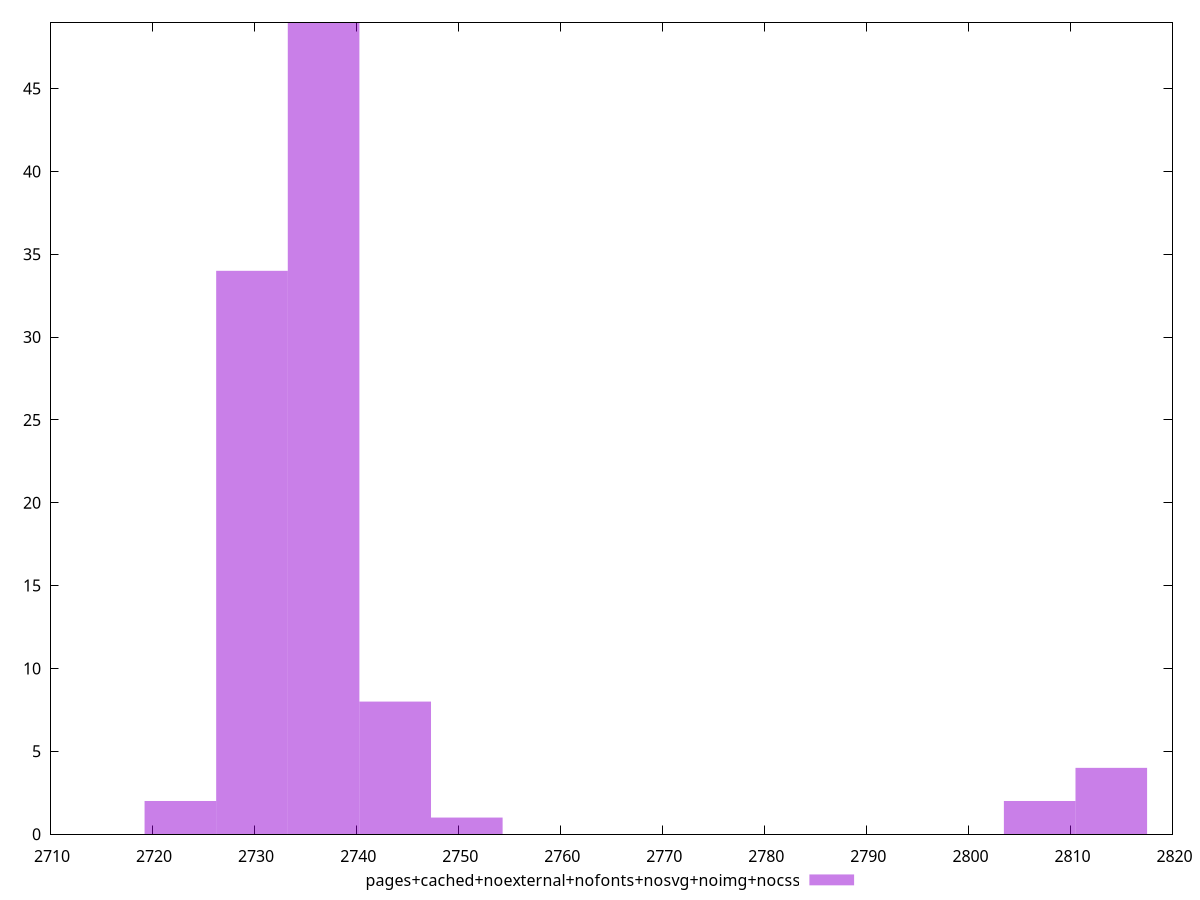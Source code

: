 $_pagesCachedNoexternalNofontsNosvgNoimgNocss <<EOF
2736.810462843906 49
2729.793000118665 34
2722.775537393424 2
2743.8279255691464 8
2814.002552821554 4
2806.985090096314 2
2750.8453882943872 1
EOF
set key outside below
set terminal pngcairo
set output "report_00005_2020-11-02T22-26-11.212Z/largest-contentful-paint/pages+cached+noexternal+nofonts+nosvg+noimg+nocss//raw_hist.png"
set yrange [0:49]
set boxwidth 7.017462725240784
set style fill transparent solid 0.5 noborder
plot $_pagesCachedNoexternalNofontsNosvgNoimgNocss title "pages+cached+noexternal+nofonts+nosvg+noimg+nocss" with boxes ,